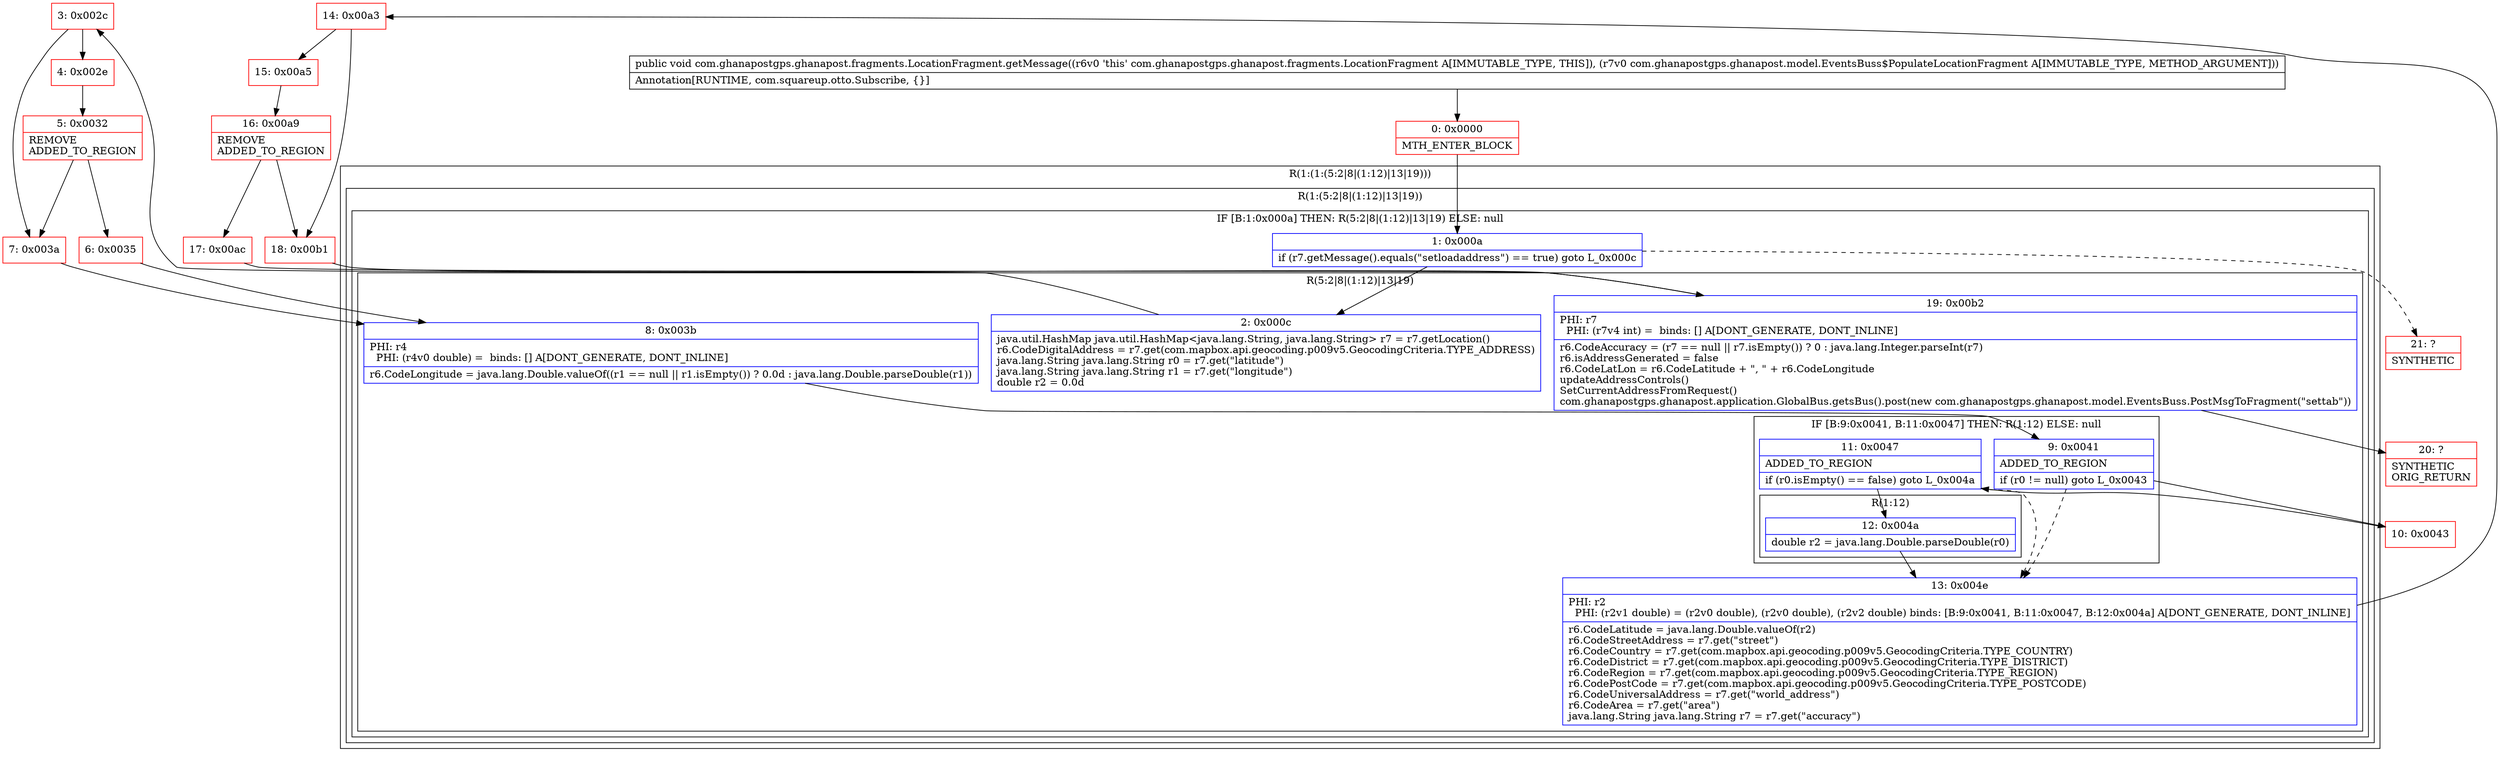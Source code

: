 digraph "CFG forcom.ghanapostgps.ghanapost.fragments.LocationFragment.getMessage(Lcom\/ghanapostgps\/ghanapost\/model\/EventsBuss$PopulateLocationFragment;)V" {
subgraph cluster_Region_659438395 {
label = "R(1:(1:(5:2|8|(1:12)|13|19)))";
node [shape=record,color=blue];
subgraph cluster_Region_1115030396 {
label = "R(1:(5:2|8|(1:12)|13|19))";
node [shape=record,color=blue];
subgraph cluster_IfRegion_916905544 {
label = "IF [B:1:0x000a] THEN: R(5:2|8|(1:12)|13|19) ELSE: null";
node [shape=record,color=blue];
Node_1 [shape=record,label="{1\:\ 0x000a|if (r7.getMessage().equals(\"setloadaddress\") == true) goto L_0x000c\l}"];
subgraph cluster_Region_160192002 {
label = "R(5:2|8|(1:12)|13|19)";
node [shape=record,color=blue];
Node_2 [shape=record,label="{2\:\ 0x000c|java.util.HashMap java.util.HashMap\<java.lang.String, java.lang.String\> r7 = r7.getLocation()\lr6.CodeDigitalAddress = r7.get(com.mapbox.api.geocoding.p009v5.GeocodingCriteria.TYPE_ADDRESS)\ljava.lang.String java.lang.String r0 = r7.get(\"latitude\")\ljava.lang.String java.lang.String r1 = r7.get(\"longitude\")\ldouble r2 = 0.0d\l}"];
Node_8 [shape=record,label="{8\:\ 0x003b|PHI: r4 \l  PHI: (r4v0 double) =  binds: [] A[DONT_GENERATE, DONT_INLINE]\l|r6.CodeLongitude = java.lang.Double.valueOf((r1 == null \|\| r1.isEmpty()) ? 0.0d : java.lang.Double.parseDouble(r1))\l}"];
subgraph cluster_IfRegion_1454761193 {
label = "IF [B:9:0x0041, B:11:0x0047] THEN: R(1:12) ELSE: null";
node [shape=record,color=blue];
Node_9 [shape=record,label="{9\:\ 0x0041|ADDED_TO_REGION\l|if (r0 != null) goto L_0x0043\l}"];
Node_11 [shape=record,label="{11\:\ 0x0047|ADDED_TO_REGION\l|if (r0.isEmpty() == false) goto L_0x004a\l}"];
subgraph cluster_Region_346123290 {
label = "R(1:12)";
node [shape=record,color=blue];
Node_12 [shape=record,label="{12\:\ 0x004a|double r2 = java.lang.Double.parseDouble(r0)\l}"];
}
}
Node_13 [shape=record,label="{13\:\ 0x004e|PHI: r2 \l  PHI: (r2v1 double) = (r2v0 double), (r2v0 double), (r2v2 double) binds: [B:9:0x0041, B:11:0x0047, B:12:0x004a] A[DONT_GENERATE, DONT_INLINE]\l|r6.CodeLatitude = java.lang.Double.valueOf(r2)\lr6.CodeStreetAddress = r7.get(\"street\")\lr6.CodeCountry = r7.get(com.mapbox.api.geocoding.p009v5.GeocodingCriteria.TYPE_COUNTRY)\lr6.CodeDistrict = r7.get(com.mapbox.api.geocoding.p009v5.GeocodingCriteria.TYPE_DISTRICT)\lr6.CodeRegion = r7.get(com.mapbox.api.geocoding.p009v5.GeocodingCriteria.TYPE_REGION)\lr6.CodePostCode = r7.get(com.mapbox.api.geocoding.p009v5.GeocodingCriteria.TYPE_POSTCODE)\lr6.CodeUniversalAddress = r7.get(\"world_address\")\lr6.CodeArea = r7.get(\"area\")\ljava.lang.String java.lang.String r7 = r7.get(\"accuracy\")\l}"];
Node_19 [shape=record,label="{19\:\ 0x00b2|PHI: r7 \l  PHI: (r7v4 int) =  binds: [] A[DONT_GENERATE, DONT_INLINE]\l|r6.CodeAccuracy = (r7 == null \|\| r7.isEmpty()) ? 0 : java.lang.Integer.parseInt(r7)\lr6.isAddressGenerated = false\lr6.CodeLatLon = r6.CodeLatitude + \", \" + r6.CodeLongitude\lupdateAddressControls()\lSetCurrentAddressFromRequest()\lcom.ghanapostgps.ghanapost.application.GlobalBus.getsBus().post(new com.ghanapostgps.ghanapost.model.EventsBuss.PostMsgToFragment(\"settab\"))\l}"];
}
}
}
}
Node_0 [shape=record,color=red,label="{0\:\ 0x0000|MTH_ENTER_BLOCK\l}"];
Node_3 [shape=record,color=red,label="{3\:\ 0x002c}"];
Node_4 [shape=record,color=red,label="{4\:\ 0x002e}"];
Node_5 [shape=record,color=red,label="{5\:\ 0x0032|REMOVE\lADDED_TO_REGION\l}"];
Node_6 [shape=record,color=red,label="{6\:\ 0x0035}"];
Node_7 [shape=record,color=red,label="{7\:\ 0x003a}"];
Node_10 [shape=record,color=red,label="{10\:\ 0x0043}"];
Node_14 [shape=record,color=red,label="{14\:\ 0x00a3}"];
Node_15 [shape=record,color=red,label="{15\:\ 0x00a5}"];
Node_16 [shape=record,color=red,label="{16\:\ 0x00a9|REMOVE\lADDED_TO_REGION\l}"];
Node_17 [shape=record,color=red,label="{17\:\ 0x00ac}"];
Node_18 [shape=record,color=red,label="{18\:\ 0x00b1}"];
Node_20 [shape=record,color=red,label="{20\:\ ?|SYNTHETIC\lORIG_RETURN\l}"];
Node_21 [shape=record,color=red,label="{21\:\ ?|SYNTHETIC\l}"];
MethodNode[shape=record,label="{public void com.ghanapostgps.ghanapost.fragments.LocationFragment.getMessage((r6v0 'this' com.ghanapostgps.ghanapost.fragments.LocationFragment A[IMMUTABLE_TYPE, THIS]), (r7v0 com.ghanapostgps.ghanapost.model.EventsBuss$PopulateLocationFragment A[IMMUTABLE_TYPE, METHOD_ARGUMENT]))  | Annotation[RUNTIME, com.squareup.otto.Subscribe, \{\}]\l}"];
MethodNode -> Node_0;
Node_1 -> Node_2;
Node_1 -> Node_21[style=dashed];
Node_2 -> Node_3;
Node_8 -> Node_9;
Node_9 -> Node_10;
Node_9 -> Node_13[style=dashed];
Node_11 -> Node_12;
Node_11 -> Node_13[style=dashed];
Node_12 -> Node_13;
Node_13 -> Node_14;
Node_19 -> Node_20;
Node_0 -> Node_1;
Node_3 -> Node_4;
Node_3 -> Node_7;
Node_4 -> Node_5;
Node_5 -> Node_6;
Node_5 -> Node_7;
Node_6 -> Node_8;
Node_7 -> Node_8;
Node_10 -> Node_11;
Node_14 -> Node_15;
Node_14 -> Node_18;
Node_15 -> Node_16;
Node_16 -> Node_17;
Node_16 -> Node_18;
Node_17 -> Node_19;
Node_18 -> Node_19;
}

